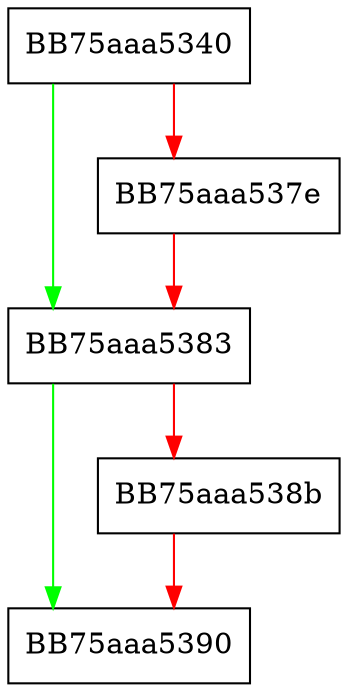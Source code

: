 digraph RpfAPI_MpContainerOpenByHandle {
  node [shape="box"];
  graph [splines=ortho];
  BB75aaa5340 -> BB75aaa5383 [color="green"];
  BB75aaa5340 -> BB75aaa537e [color="red"];
  BB75aaa537e -> BB75aaa5383 [color="red"];
  BB75aaa5383 -> BB75aaa5390 [color="green"];
  BB75aaa5383 -> BB75aaa538b [color="red"];
  BB75aaa538b -> BB75aaa5390 [color="red"];
}